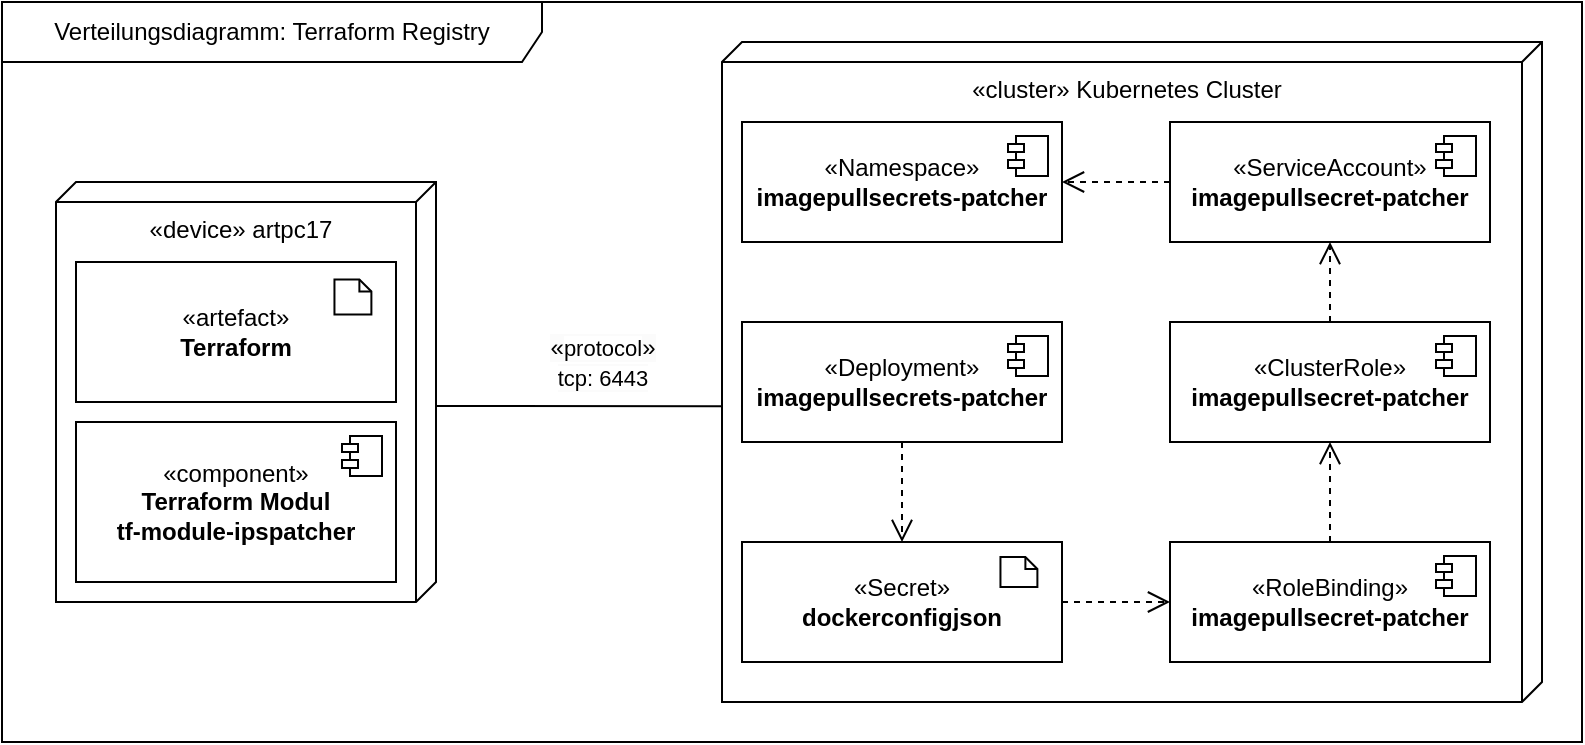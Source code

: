 <mxfile version="26.0.6">
  <diagram name="Seite-1" id="4-WtUL3xw4Cd1fHOAYhT">
    <mxGraphModel dx="1224" dy="761" grid="1" gridSize="10" guides="1" tooltips="1" connect="1" arrows="1" fold="1" page="1" pageScale="1" pageWidth="827" pageHeight="1169" math="0" shadow="0">
      <root>
        <mxCell id="0" />
        <mxCell id="1" parent="0" />
        <mxCell id="644JSV-Lswigd0aAAEQH-2" value="«device» artpc17" style="verticalAlign=top;align=center;shape=cube;size=10;direction=south;html=1;boundedLbl=1;spacingLeft=5;whiteSpace=wrap;" vertex="1" parent="1">
          <mxGeometry x="60" y="130" width="190" height="210" as="geometry" />
        </mxCell>
        <mxCell id="644JSV-Lswigd0aAAEQH-4" value="«component»&lt;br&gt;&lt;b&gt;Terraform Modul&lt;br&gt;tf-module-ipspatcher&lt;/b&gt;" style="html=1;dropTarget=0;whiteSpace=wrap;" vertex="1" parent="1">
          <mxGeometry x="70" y="250" width="160" height="80" as="geometry" />
        </mxCell>
        <mxCell id="644JSV-Lswigd0aAAEQH-5" value="" style="shape=module;jettyWidth=8;jettyHeight=4;" vertex="1" parent="644JSV-Lswigd0aAAEQH-4">
          <mxGeometry x="1" width="20" height="20" relative="1" as="geometry">
            <mxPoint x="-27" y="7" as="offset" />
          </mxGeometry>
        </mxCell>
        <mxCell id="644JSV-Lswigd0aAAEQH-6" value="" style="group" vertex="1" connectable="0" parent="1">
          <mxGeometry x="70" y="170" width="160" height="70" as="geometry" />
        </mxCell>
        <mxCell id="644JSV-Lswigd0aAAEQH-7" value="«artefact»&lt;br&gt;&lt;b&gt;Terraform&lt;/b&gt;" style="html=1;dropTarget=0;whiteSpace=wrap;" vertex="1" parent="644JSV-Lswigd0aAAEQH-6">
          <mxGeometry width="160" height="70" as="geometry" />
        </mxCell>
        <mxCell id="644JSV-Lswigd0aAAEQH-8" value="" style="shape=note2;boundedLbl=1;whiteSpace=wrap;html=1;size=6;verticalAlign=top;align=left;spacingLeft=5;" vertex="1" parent="644JSV-Lswigd0aAAEQH-6">
          <mxGeometry x="129.231" y="8.75" width="18.462" height="17.5" as="geometry" />
        </mxCell>
        <mxCell id="644JSV-Lswigd0aAAEQH-9" style="edgeStyle=orthogonalEdgeStyle;rounded=0;orthogonalLoop=1;jettySize=auto;html=1;endArrow=none;endFill=0;entryX=0.552;entryY=1;entryDx=0;entryDy=0;entryPerimeter=0;" edge="1" parent="1" target="644JSV-Lswigd0aAAEQH-1">
          <mxGeometry relative="1" as="geometry">
            <mxPoint x="564" y="275" as="targetPoint" />
            <Array as="points">
              <mxPoint x="250" y="242" />
            </Array>
            <mxPoint x="250" y="242" as="sourcePoint" />
          </mxGeometry>
        </mxCell>
        <mxCell id="644JSV-Lswigd0aAAEQH-10" value="&lt;span style=&quot;font-size: 12px; text-wrap: wrap; background-color: rgb(251, 251, 251);&quot;&gt;&lt;span style=&quot;text-wrap-style: initial; background-color: rgb(251, 251, 251);&quot;&gt;«&lt;/span&gt;&lt;span style=&quot;font-size: 11px; text-wrap-mode: nowrap; background-color: rgb(255, 255, 255);&quot;&gt;protocol&lt;/span&gt;&lt;span style=&quot;text-wrap-style: initial; background-color: rgb(251, 251, 251);&quot;&gt;»&lt;/span&gt;&lt;br style=&quot;font-size: 11px; text-wrap-mode: nowrap;&quot;&gt;&lt;span style=&quot;font-size: 11px; text-wrap-mode: nowrap; background-color: rgb(255, 255, 255);&quot;&gt;tcp: 6443&lt;/span&gt;&lt;/span&gt;" style="edgeLabel;html=1;align=center;verticalAlign=middle;resizable=0;points=[];" vertex="1" connectable="0" parent="644JSV-Lswigd0aAAEQH-9">
          <mxGeometry x="-0.261" y="2" relative="1" as="geometry">
            <mxPoint x="30" y="-20" as="offset" />
          </mxGeometry>
        </mxCell>
        <mxCell id="644JSV-Lswigd0aAAEQH-29" value="Verteilungsdiagramm: Terraform Registry" style="shape=umlFrame;whiteSpace=wrap;html=1;pointerEvents=0;recursiveResize=0;container=1;collapsible=0;width=270;height=30;" vertex="1" parent="1">
          <mxGeometry x="33" y="40" width="790" height="370" as="geometry" />
        </mxCell>
        <mxCell id="644JSV-Lswigd0aAAEQH-1" value="«cluster» Kubernetes Cluster" style="verticalAlign=top;align=center;shape=cube;size=10;direction=south;html=1;boundedLbl=1;spacingLeft=5;whiteSpace=wrap;" vertex="1" parent="644JSV-Lswigd0aAAEQH-29">
          <mxGeometry x="360" y="20" width="410" height="330" as="geometry" />
        </mxCell>
        <mxCell id="644JSV-Lswigd0aAAEQH-13" value="«Namespace»&lt;b&gt;&lt;br&gt;imagepullsecrets-patcher&lt;/b&gt;" style="html=1;dropTarget=0;whiteSpace=wrap;" vertex="1" parent="644JSV-Lswigd0aAAEQH-29">
          <mxGeometry x="370" y="60" width="160" height="60" as="geometry" />
        </mxCell>
        <mxCell id="644JSV-Lswigd0aAAEQH-14" value="" style="shape=module;jettyWidth=8;jettyHeight=4;" vertex="1" parent="644JSV-Lswigd0aAAEQH-13">
          <mxGeometry x="1" width="20" height="20" relative="1" as="geometry">
            <mxPoint x="-27" y="7" as="offset" />
          </mxGeometry>
        </mxCell>
        <mxCell id="644JSV-Lswigd0aAAEQH-15" value="«ServiceAccount»&lt;div&gt;&lt;b&gt;imagepullsecret-patcher&lt;/b&gt;&lt;/div&gt;" style="html=1;dropTarget=0;whiteSpace=wrap;" vertex="1" parent="644JSV-Lswigd0aAAEQH-29">
          <mxGeometry x="584" y="60" width="160" height="60" as="geometry" />
        </mxCell>
        <mxCell id="644JSV-Lswigd0aAAEQH-16" value="" style="shape=module;jettyWidth=8;jettyHeight=4;" vertex="1" parent="644JSV-Lswigd0aAAEQH-15">
          <mxGeometry x="1" width="20" height="20" relative="1" as="geometry">
            <mxPoint x="-27" y="7" as="offset" />
          </mxGeometry>
        </mxCell>
        <mxCell id="644JSV-Lswigd0aAAEQH-20" value="«ClusterRole»&lt;b&gt;&lt;br&gt;imagepullsecret-patcher&lt;/b&gt;" style="html=1;dropTarget=0;whiteSpace=wrap;" vertex="1" parent="644JSV-Lswigd0aAAEQH-29">
          <mxGeometry x="584" y="160" width="160" height="60" as="geometry" />
        </mxCell>
        <mxCell id="644JSV-Lswigd0aAAEQH-21" value="" style="shape=module;jettyWidth=8;jettyHeight=4;" vertex="1" parent="644JSV-Lswigd0aAAEQH-20">
          <mxGeometry x="1" width="20" height="20" relative="1" as="geometry">
            <mxPoint x="-27" y="7" as="offset" />
          </mxGeometry>
        </mxCell>
        <mxCell id="644JSV-Lswigd0aAAEQH-22" value="" style="group" vertex="1" connectable="0" parent="644JSV-Lswigd0aAAEQH-29">
          <mxGeometry x="370" y="270" width="160" height="60" as="geometry" />
        </mxCell>
        <mxCell id="644JSV-Lswigd0aAAEQH-23" value="«Secret»&lt;br&gt;&lt;b&gt;dockerconfigjson&lt;/b&gt;" style="html=1;dropTarget=0;whiteSpace=wrap;" vertex="1" parent="644JSV-Lswigd0aAAEQH-22">
          <mxGeometry width="160" height="60" as="geometry" />
        </mxCell>
        <mxCell id="644JSV-Lswigd0aAAEQH-24" value="" style="shape=note2;boundedLbl=1;whiteSpace=wrap;html=1;size=6;verticalAlign=top;align=left;spacingLeft=5;" vertex="1" parent="644JSV-Lswigd0aAAEQH-22">
          <mxGeometry x="129.231" y="7.5" width="18.462" height="15" as="geometry" />
        </mxCell>
        <mxCell id="644JSV-Lswigd0aAAEQH-25" style="rounded=0;orthogonalLoop=1;jettySize=auto;html=1;exitX=0.5;exitY=0;exitDx=0;exitDy=0;dashed=1;endArrow=open;endFill=0;strokeWidth=1;endSize=9;startSize=6;entryX=0.5;entryY=1;entryDx=0;entryDy=0;" edge="1" parent="644JSV-Lswigd0aAAEQH-29" source="644JSV-Lswigd0aAAEQH-20" target="644JSV-Lswigd0aAAEQH-15">
          <mxGeometry relative="1" as="geometry">
            <mxPoint x="384" y="350" as="sourcePoint" />
            <mxPoint x="384" y="230" as="targetPoint" />
          </mxGeometry>
        </mxCell>
        <mxCell id="644JSV-Lswigd0aAAEQH-26" style="rounded=0;orthogonalLoop=1;jettySize=auto;html=1;dashed=1;endArrow=open;endFill=0;strokeWidth=1;endSize=9;startSize=6;entryX=1;entryY=0.5;entryDx=0;entryDy=0;exitX=0;exitY=0.5;exitDx=0;exitDy=0;" edge="1" parent="644JSV-Lswigd0aAAEQH-29" source="644JSV-Lswigd0aAAEQH-15" target="644JSV-Lswigd0aAAEQH-13">
          <mxGeometry relative="1" as="geometry">
            <mxPoint x="530" y="162" as="sourcePoint" />
            <mxPoint x="540" y="200" as="targetPoint" />
          </mxGeometry>
        </mxCell>
        <mxCell id="644JSV-Lswigd0aAAEQH-30" value="«RoleBinding»&lt;b&gt;&lt;br&gt;imagepullsecret-patcher&lt;/b&gt;" style="html=1;dropTarget=0;whiteSpace=wrap;" vertex="1" parent="644JSV-Lswigd0aAAEQH-29">
          <mxGeometry x="584" y="270" width="160" height="60" as="geometry" />
        </mxCell>
        <mxCell id="644JSV-Lswigd0aAAEQH-31" value="" style="shape=module;jettyWidth=8;jettyHeight=4;" vertex="1" parent="644JSV-Lswigd0aAAEQH-30">
          <mxGeometry x="1" width="20" height="20" relative="1" as="geometry">
            <mxPoint x="-27" y="7" as="offset" />
          </mxGeometry>
        </mxCell>
        <mxCell id="644JSV-Lswigd0aAAEQH-32" style="rounded=0;orthogonalLoop=1;jettySize=auto;html=1;entryX=0;entryY=0.5;entryDx=0;entryDy=0;dashed=1;endArrow=open;endFill=0;strokeWidth=1;endSize=9;startSize=6;" edge="1" parent="644JSV-Lswigd0aAAEQH-29" target="644JSV-Lswigd0aAAEQH-30">
          <mxGeometry relative="1" as="geometry">
            <mxPoint x="530" y="300" as="sourcePoint" />
            <mxPoint x="410" y="250" as="targetPoint" />
          </mxGeometry>
        </mxCell>
        <mxCell id="644JSV-Lswigd0aAAEQH-28" style="rounded=0;orthogonalLoop=1;jettySize=auto;html=1;exitX=0.5;exitY=0;exitDx=0;exitDy=0;entryX=0.5;entryY=1;entryDx=0;entryDy=0;dashed=1;endArrow=open;endFill=0;strokeWidth=1;endSize=9;startSize=6;" edge="1" parent="644JSV-Lswigd0aAAEQH-29" source="644JSV-Lswigd0aAAEQH-30" target="644JSV-Lswigd0aAAEQH-20">
          <mxGeometry relative="1" as="geometry">
            <mxPoint x="384" y="350" as="sourcePoint" />
            <mxPoint x="384" y="230" as="targetPoint" />
            <Array as="points" />
          </mxGeometry>
        </mxCell>
        <mxCell id="644JSV-Lswigd0aAAEQH-33" value="«Deployment»&lt;b&gt;&lt;br&gt;imagepullsecrets-patcher&lt;/b&gt;" style="html=1;dropTarget=0;whiteSpace=wrap;" vertex="1" parent="644JSV-Lswigd0aAAEQH-29">
          <mxGeometry x="370" y="160" width="160" height="60" as="geometry" />
        </mxCell>
        <mxCell id="644JSV-Lswigd0aAAEQH-34" value="" style="shape=module;jettyWidth=8;jettyHeight=4;" vertex="1" parent="644JSV-Lswigd0aAAEQH-33">
          <mxGeometry x="1" width="20" height="20" relative="1" as="geometry">
            <mxPoint x="-27" y="7" as="offset" />
          </mxGeometry>
        </mxCell>
        <mxCell id="644JSV-Lswigd0aAAEQH-35" style="rounded=0;orthogonalLoop=1;jettySize=auto;html=1;dashed=1;endArrow=open;endFill=0;strokeWidth=1;endSize=9;startSize=6;exitX=0.5;exitY=1;exitDx=0;exitDy=0;entryX=0.5;entryY=0;entryDx=0;entryDy=0;" edge="1" parent="644JSV-Lswigd0aAAEQH-29" source="644JSV-Lswigd0aAAEQH-33" target="644JSV-Lswigd0aAAEQH-23">
          <mxGeometry relative="1" as="geometry">
            <mxPoint x="540" y="310" as="sourcePoint" />
            <mxPoint x="440" y="270" as="targetPoint" />
          </mxGeometry>
        </mxCell>
      </root>
    </mxGraphModel>
  </diagram>
</mxfile>
